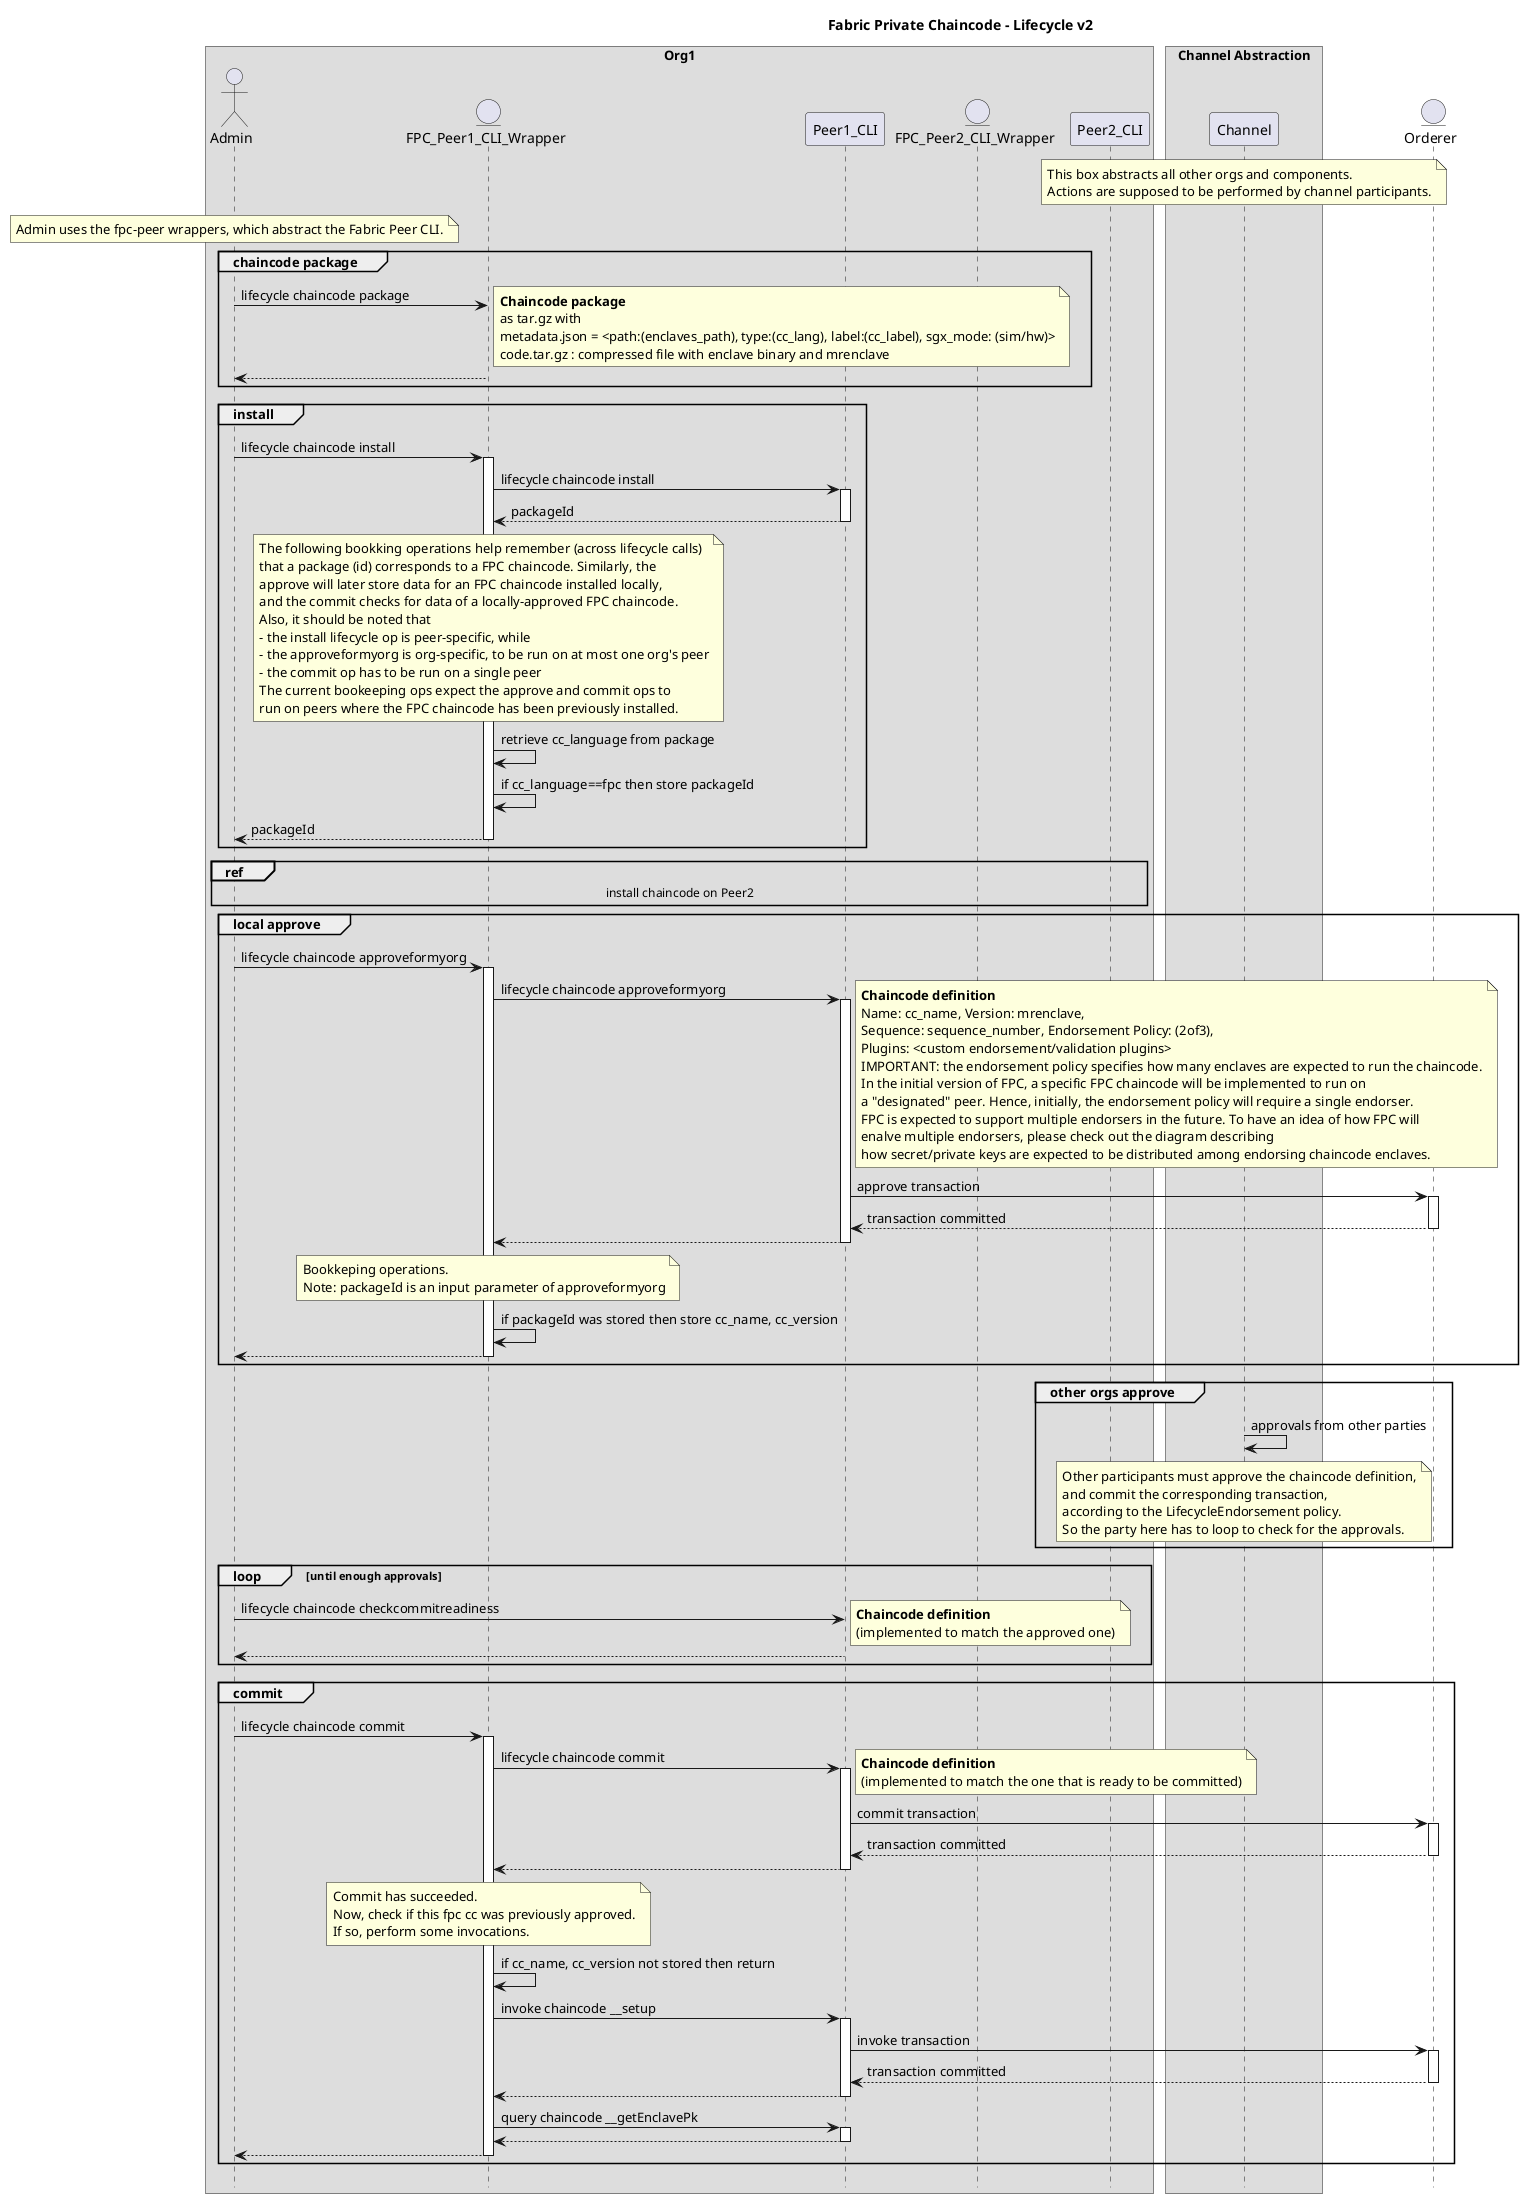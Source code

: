 /'
    Copyright 2020 Intel Corporation
    Copyright IBM Corp. All Rights Reserved.

    SPDX-License-Identifier: Apache-2.0
'/

@startuml

!pragma teoz true

hide footbox
title Foot Box removed

title Fabric Private Chaincode - Lifecycle v2

box "Org1"
actor	Admin order 10
entity "FPC_Peer1_CLI_Wrapper" as FPC_Peer1_CLI_Wrapper order 15
participant Peer1_CLI order 20
entity "FPC_Peer2_CLI_Wrapper" as FPC_Peer2_CLI_Wrapper order 30
participant Peer2_CLI order 40
end box

box "Channel Abstraction"
participant Channel order 70
note over Channel
    This box abstracts all other orgs and components.
    Actions are supposed to be performed by channel participants.
end note
end box

entity Orderer order 80

note over Admin
    Admin uses the fpc-peer wrappers, which abstract the Fabric Peer CLI.
end note

group chaincode package
Admin -> FPC_Peer1_CLI_Wrapper : lifecycle chaincode package
note right
    **Chaincode package**
    as tar.gz with
    metadata.json = <path:(enclaves_path), type:(cc_lang), label:(cc_label), sgx_mode: (sim/hw)>
    code.tar.gz : compressed file with enclave binary and mrenclave
end note
return
end /' group chaincode package '/

group install
Admin -> FPC_Peer1_CLI_Wrapper ++: lifecycle chaincode install
FPC_Peer1_CLI_Wrapper -> Peer1_CLI ++: lifecycle chaincode install
return packageId
note over FPC_Peer1_CLI_Wrapper
    The following bookking operations help remember (across lifecycle calls)
    that a package (id) corresponds to a FPC chaincode. Similarly, the
    approve will later store data for an FPC chaincode installed locally,
    and the commit checks for data of a locally-approved FPC chaincode.
    Also, it should be noted that
    - the install lifecycle op is peer-specific, while
    - the approveformyorg is org-specific, to be run on at most one org's peer
    - the commit op has to be run on a single peer
    The current bookeeping ops expect the approve and commit ops to
    run on peers where the FPC chaincode has been previously installed.
end note
FPC_Peer1_CLI_Wrapper -> FPC_Peer1_CLI_Wrapper : retrieve cc_language from package
FPC_Peer1_CLI_Wrapper -> FPC_Peer1_CLI_Wrapper : if cc_language==fpc then store packageId
return packageId /' Admin -> FPC_Peer1_CLI_Wrapper '/
end /' group install '/

ref over Admin, FPC_Peer2_CLI_Wrapper, Peer2_CLI
    install chaincode on Peer2
end /' ref '/

group local approve
Admin -> FPC_Peer1_CLI_Wrapper ++: lifecycle chaincode approveformyorg
FPC_Peer1_CLI_Wrapper -> Peer1_CLI ++: lifecycle chaincode approveformyorg
note right
    **Chaincode definition**
    Name: cc_name, Version: mrenclave,
    Sequence: sequence_number, Endorsement Policy: (2of3),
    Plugins: <custom endorsement/validation plugins>
    IMPORTANT: the endorsement policy specifies how many enclaves are expected to run the chaincode.
    In the initial version of FPC, a specific FPC chaincode will be implemented to run on
    a "designated" peer. Hence, initially, the endorsement policy will require a single endorser.
    FPC is expected to support multiple endorsers in the future. To have an idea of how FPC will
    enalve multiple endorsers, please check out the diagram describing
    how secret/private keys are expected to be distributed among endorsing chaincode enclaves.
end note
Peer1_CLI -> Orderer ++: approve transaction
return transaction committed /' Peer1_CLI -> Orderer '/
return /' FPC_Peer1_CLI_Wrapper -> Peer1_CLI '/
note over FPC_Peer1_CLI_Wrapper
    Bookkeping operations.
    Note: packageId is an input parameter of approveformyorg
end note
FPC_Peer1_CLI_Wrapper -> FPC_Peer1_CLI_Wrapper : if packageId was stored then store cc_name, cc_version
return /' Admin -> FPC_Peer1_CLI_Wrapper '/
end /' group approve '/

group other orgs approve
Channel -> Channel : approvals from other parties
note over Channel
    Other participants must approve the chaincode definition,
    and commit the corresponding transaction,
    according to the LifecycleEndorsement policy.
    So the party here has to loop to check for the approvals.
end note
end group 'other orgs approve'


loop until enough approvals
	Admin -> Peer1_CLI : lifecycle chaincode checkcommitreadiness
note right
    **Chaincode definition**
    (implemented to match the approved one)
end note
    return
end

group commit
Admin -> FPC_Peer1_CLI_Wrapper ++:lifecycle chaincode commit
FPC_Peer1_CLI_Wrapper -> Peer1_CLI ++: lifecycle chaincode commit
note right
    **Chaincode definition**
    (implemented to match the one that is ready to be committed)
end note
Peer1_CLI -> Orderer ++: commit transaction
return transaction committed /' Peer1_CLI -> Orderer '/
return /' FPC_Peer1_CLI_Wrapper -> Peer1_CLI '/
note over FPC_Peer1_CLI_Wrapper
    Commit has succeeded.
    Now, check if this fpc cc was previously approved.
    If so, perform some invocations.
end note
FPC_Peer1_CLI_Wrapper -> FPC_Peer1_CLI_Wrapper : if cc_name, cc_version not stored then return
FPC_Peer1_CLI_Wrapper -> Peer1_CLI ++: invoke chaincode __setup
Peer1_CLI -> Orderer ++: invoke transaction
return transaction committed
return /' FPC_Peer1_CLI_Wrapper -> Peer1_CLI '/
FPC_Peer1_CLI_Wrapper -> Peer1_CLI ++: query chaincode __getEnclavePk
return /' FPC_Peer1_CLI_Wrapper -> Peer1_CLI '/
return /' Admin -> FPC_Peer1_CLI_Wrapper '/
end /' group commit '/

@enduml

